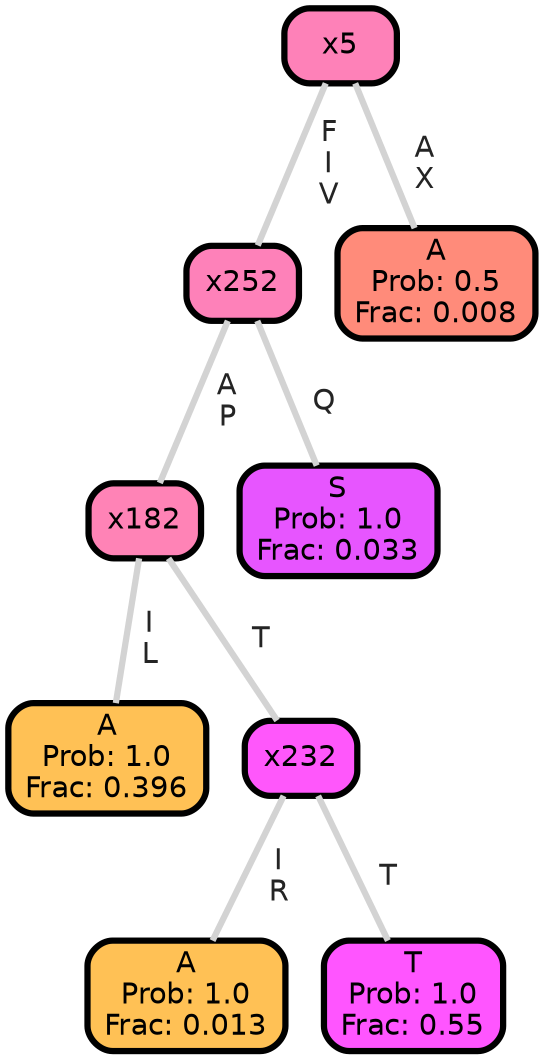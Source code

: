graph Tree {
node [shape=box, style="filled, rounded",color="black",penwidth="3",fontcolor="black",                 fontname=helvetica] ;
graph [ranksep="0 equally", splines=straight,                 bgcolor=transparent, dpi=200] ;
edge [fontname=helvetica, fontweight=bold,fontcolor=grey14,color=lightgray] ;
0 [label="A
Prob: 1.0
Frac: 0.396", fillcolor="#ffc155"] ;
1 [label="x182", fillcolor="#ff83b6"] ;
2 [label="A
Prob: 1.0
Frac: 0.013", fillcolor="#ffc155"] ;
3 [label="x232", fillcolor="#ff57fb"] ;
4 [label="T
Prob: 1.0
Frac: 0.55", fillcolor="#ff55ff"] ;
5 [label="x252", fillcolor="#fe81b9"] ;
6 [label="S
Prob: 1.0
Frac: 0.033", fillcolor="#e755ff"] ;
7 [label="x5", fillcolor="#fe81b8"] ;
8 [label="A
Prob: 0.5
Frac: 0.008", fillcolor="#ff8b7a"] ;
1 -- 0 [label=" I\n L",penwidth=3] ;
1 -- 3 [label=" T",penwidth=3] ;
3 -- 2 [label=" I\n R",penwidth=3] ;
3 -- 4 [label=" T",penwidth=3] ;
5 -- 1 [label=" A\n P",penwidth=3] ;
5 -- 6 [label=" Q",penwidth=3] ;
7 -- 5 [label=" F\n I\n V",penwidth=3] ;
7 -- 8 [label=" A\n X",penwidth=3] ;
{rank = same;}}